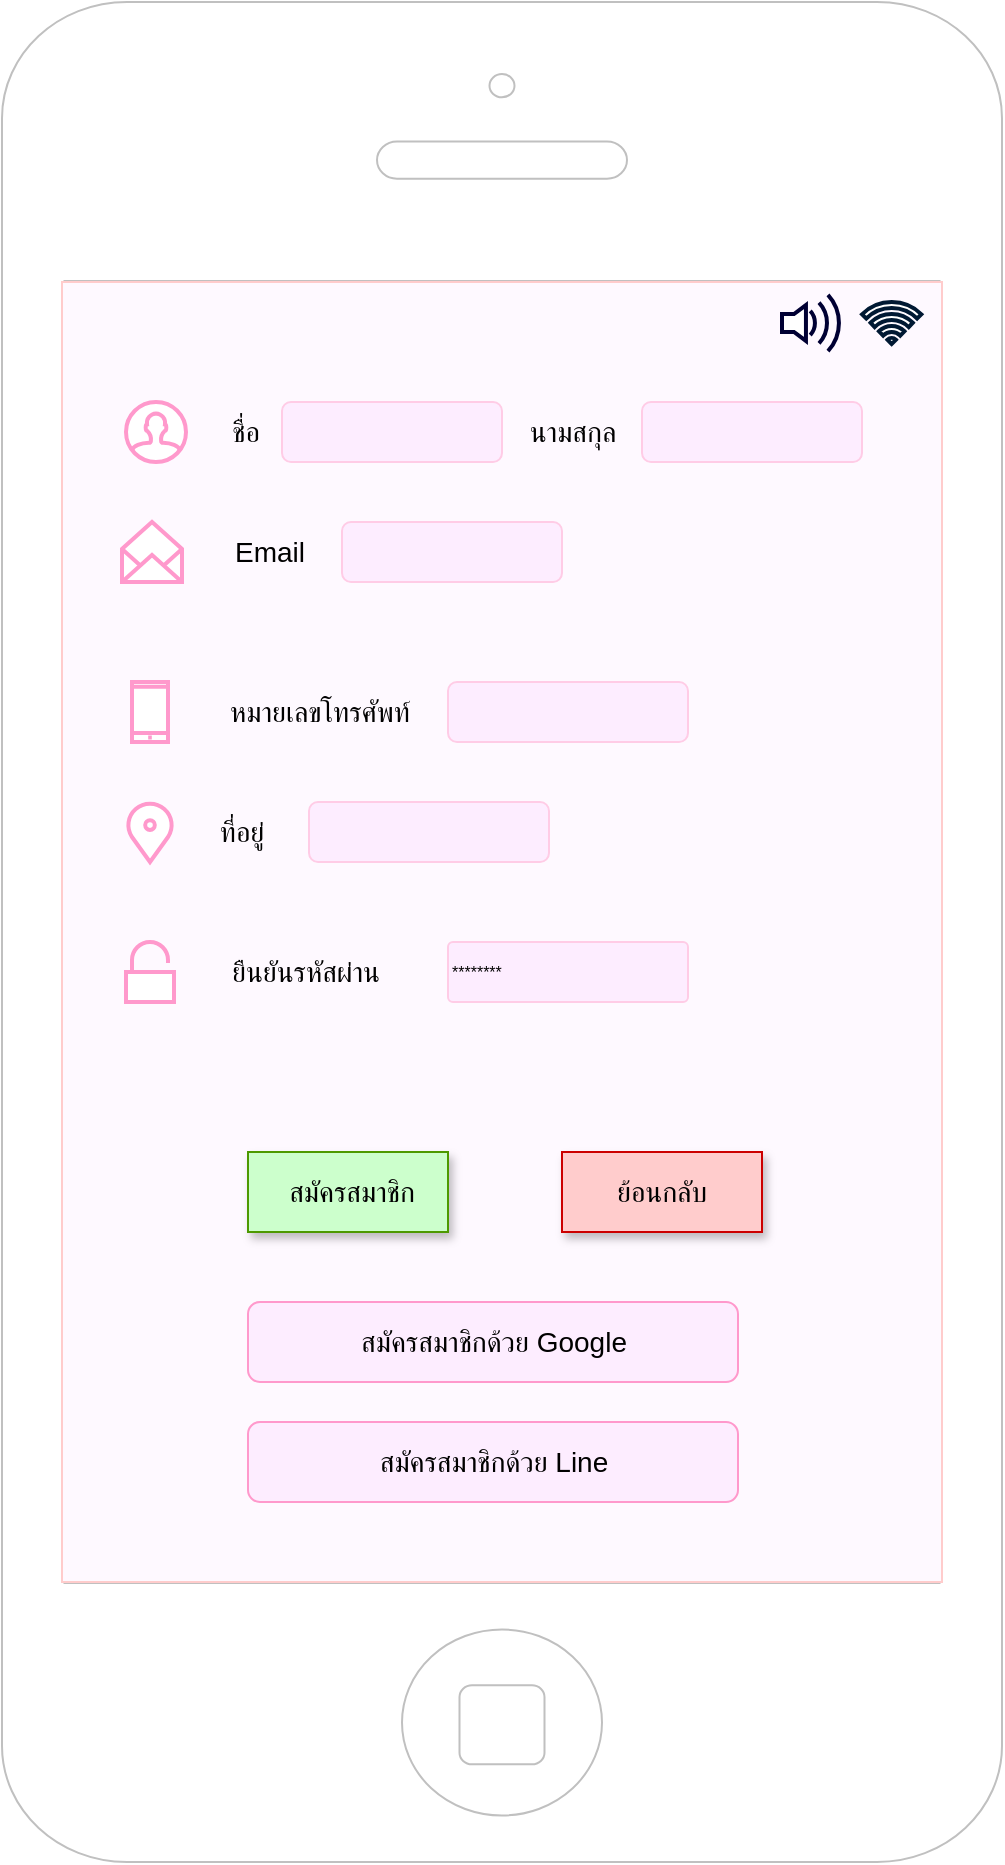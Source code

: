 <mxfile version="26.0.8">
  <diagram name="หน้า-1" id="_S0DF7z_LSY2Ez-C6ZfO">
    <mxGraphModel dx="1674" dy="780" grid="1" gridSize="10" guides="1" tooltips="1" connect="1" arrows="1" fold="1" page="1" pageScale="1" pageWidth="827" pageHeight="1169" math="0" shadow="0">
      <root>
        <mxCell id="0" />
        <mxCell id="1" parent="0" />
        <mxCell id="NQoAlKDZ-MEh707W1dsV-1" value="" style="html=1;verticalLabelPosition=bottom;labelBackgroundColor=#ffffff;verticalAlign=top;shadow=0;dashed=0;strokeWidth=1;shape=mxgraph.ios7.misc.iphone;strokeColor=#c0c0c0;fillColor=light-dark(#FFFFFF,var(--ge-dark-color, #121212));" vertex="1" parent="1">
          <mxGeometry x="140" y="30" width="500" height="930" as="geometry" />
        </mxCell>
        <mxCell id="NQoAlKDZ-MEh707W1dsV-3" value="" style="verticalLabelPosition=bottom;verticalAlign=top;html=1;shadow=0;dashed=0;strokeWidth=1;shape=mxgraph.ios.iBgFlat;strokeColor=#FFCCCC;fillColor=#FEF9FF;" vertex="1" parent="1">
          <mxGeometry x="170" y="170" width="440" height="650" as="geometry" />
        </mxCell>
        <mxCell id="NQoAlKDZ-MEh707W1dsV-30" value="" style="html=1;verticalLabelPosition=bottom;align=center;labelBackgroundColor=#ffffff;verticalAlign=top;strokeWidth=2;strokeColor=#FF99CC;shadow=0;dashed=0;shape=mxgraph.ios7.icons.user;fillColor=light-dark(#FFFFFF,var(--ge-dark-color, #121212));" vertex="1" parent="1">
          <mxGeometry x="202" y="230" width="30" height="30" as="geometry" />
        </mxCell>
        <mxCell id="NQoAlKDZ-MEh707W1dsV-33" value="" style="rounded=1;whiteSpace=wrap;html=1;fillColor=light-dark(#FDEDFF,var(--ge-dark-color, #121212));strokeColor=light-dark(#FFCCE6,#FFFFFF);" vertex="1" parent="1">
          <mxGeometry x="280" y="230" width="110" height="30" as="geometry" />
        </mxCell>
        <mxCell id="NQoAlKDZ-MEh707W1dsV-35" value="&lt;font style=&quot;font-size: 14px;&quot;&gt;ชื่อ&lt;/font&gt;" style="text;html=1;align=center;verticalAlign=middle;whiteSpace=wrap;rounded=0;" vertex="1" parent="1">
          <mxGeometry x="232" y="230" width="60" height="30" as="geometry" />
        </mxCell>
        <mxCell id="NQoAlKDZ-MEh707W1dsV-40" value="&lt;font style=&quot;font-size: 14px;&quot;&gt;นามสกุล&lt;/font&gt;" style="text;html=1;align=center;verticalAlign=middle;resizable=0;points=[];autosize=1;strokeColor=none;fillColor=none;" vertex="1" parent="1">
          <mxGeometry x="390" y="230" width="70" height="30" as="geometry" />
        </mxCell>
        <mxCell id="NQoAlKDZ-MEh707W1dsV-41" value="" style="html=1;verticalLabelPosition=bottom;align=center;labelBackgroundColor=#ffffff;verticalAlign=top;strokeWidth=2;strokeColor=#FF99CC;shadow=0;dashed=0;shape=mxgraph.ios7.icons.envelope_(empty);" vertex="1" parent="1">
          <mxGeometry x="200" y="290" width="30" height="30" as="geometry" />
        </mxCell>
        <mxCell id="NQoAlKDZ-MEh707W1dsV-47" value="&lt;font style=&quot;font-size: 14px;&quot;&gt;Email&lt;/font&gt;" style="text;html=1;align=center;verticalAlign=middle;whiteSpace=wrap;rounded=0;" vertex="1" parent="1">
          <mxGeometry x="244" y="290" width="60" height="30" as="geometry" />
        </mxCell>
        <mxCell id="NQoAlKDZ-MEh707W1dsV-50" value="" style="html=1;verticalLabelPosition=bottom;align=center;labelBackgroundColor=#ffffff;verticalAlign=top;strokeWidth=2;strokeColor=#FF99CC;shadow=0;dashed=0;shape=mxgraph.ios7.icons.smartphone;" vertex="1" parent="1">
          <mxGeometry x="205" y="370" width="18" height="30" as="geometry" />
        </mxCell>
        <mxCell id="NQoAlKDZ-MEh707W1dsV-52" value="" style="rounded=1;whiteSpace=wrap;html=1;fillColor=light-dark(#FDEDFF,var(--ge-dark-color, #121212));strokeColor=light-dark(#FFCCE6,#FFFFFF);" vertex="1" parent="1">
          <mxGeometry x="310" y="290" width="110" height="30" as="geometry" />
        </mxCell>
        <mxCell id="NQoAlKDZ-MEh707W1dsV-53" value="" style="rounded=1;whiteSpace=wrap;html=1;fillColor=light-dark(#FDEDFF,var(--ge-dark-color, #121212));strokeColor=light-dark(#FFCCE6,#FFFFFF);" vertex="1" parent="1">
          <mxGeometry x="460" y="230" width="110" height="30" as="geometry" />
        </mxCell>
        <mxCell id="NQoAlKDZ-MEh707W1dsV-55" value="" style="rounded=1;whiteSpace=wrap;html=1;fillColor=light-dark(#FDEDFF,var(--ge-dark-color, #121212));strokeColor=light-dark(#FFCCE6,#FFFFFF);" vertex="1" parent="1">
          <mxGeometry x="363" y="370" width="120" height="30" as="geometry" />
        </mxCell>
        <mxCell id="NQoAlKDZ-MEh707W1dsV-56" value="&lt;font style=&quot;font-size: 14px;&quot;&gt;หมายเลขโทรศัพท์&lt;/font&gt;" style="text;html=1;align=center;verticalAlign=middle;whiteSpace=wrap;rounded=0;" vertex="1" parent="1">
          <mxGeometry x="244" y="370" width="110" height="30" as="geometry" />
        </mxCell>
        <mxCell id="NQoAlKDZ-MEh707W1dsV-59" value="********" style="strokeWidth=1;html=1;shadow=0;dashed=0;shape=mxgraph.ios.iTextInput;strokeColor=#FFCCE6;align=left;buttonText=;fontSize=8;whiteSpace=wrap;fillColor=light-dark(#FDEDFF,var(--ge-dark-color, #121212));" vertex="1" parent="1">
          <mxGeometry x="363" y="500" width="120" height="30" as="geometry" />
        </mxCell>
        <mxCell id="NQoAlKDZ-MEh707W1dsV-60" value="" style="html=1;verticalLabelPosition=bottom;align=center;labelBackgroundColor=#ffffff;verticalAlign=top;strokeWidth=2;strokeColor=#FF99CC;shadow=0;dashed=0;shape=mxgraph.ios7.icons.unlocked;" vertex="1" parent="1">
          <mxGeometry x="202" y="500" width="24" height="30" as="geometry" />
        </mxCell>
        <mxCell id="NQoAlKDZ-MEh707W1dsV-61" value="&lt;font style=&quot;font-size: 14px;&quot;&gt;ยืนยันรหัสผ่าน&lt;/font&gt;" style="text;html=1;align=center;verticalAlign=middle;whiteSpace=wrap;rounded=0;" vertex="1" parent="1">
          <mxGeometry x="244" y="500" width="96" height="30" as="geometry" />
        </mxCell>
        <mxCell id="NQoAlKDZ-MEh707W1dsV-62" value="" style="html=1;verticalLabelPosition=bottom;align=center;labelBackgroundColor=#ffffff;verticalAlign=top;strokeWidth=2;strokeColor=#FF99CC;shadow=0;dashed=0;shape=mxgraph.ios7.icons.location;" vertex="1" parent="1">
          <mxGeometry x="202" y="430" width="24" height="30" as="geometry" />
        </mxCell>
        <mxCell id="NQoAlKDZ-MEh707W1dsV-63" value="" style="rounded=1;whiteSpace=wrap;html=1;fillColor=light-dark(#FDEDFF,var(--ge-dark-color, #121212));strokeColor=light-dark(#FFCCE6,#FFFFFF);" vertex="1" parent="1">
          <mxGeometry x="293.5" y="430" width="120" height="30" as="geometry" />
        </mxCell>
        <mxCell id="NQoAlKDZ-MEh707W1dsV-64" value="&lt;font style=&quot;font-size: 14px;&quot;&gt;ที่อยู่&lt;/font&gt;" style="text;html=1;align=center;verticalAlign=middle;whiteSpace=wrap;rounded=0;" vertex="1" parent="1">
          <mxGeometry x="230" y="430" width="60" height="30" as="geometry" />
        </mxCell>
        <mxCell id="NQoAlKDZ-MEh707W1dsV-70" value="" style="rounded=0;whiteSpace=wrap;html=1;strokeColor=light-dark(#4D9900,#FFFFFF);fillColor=light-dark(#CCFFCC,var(--ge-dark-color, #121212));shadow=1;" vertex="1" parent="1">
          <mxGeometry x="263" y="605" width="100" height="40" as="geometry" />
        </mxCell>
        <mxCell id="NQoAlKDZ-MEh707W1dsV-71" value="" style="rounded=0;whiteSpace=wrap;html=1;strokeColor=light-dark(#CC0000,#FFFFFF);fillColor=light-dark(#FFCCCC,var(--ge-dark-color, #121212));shadow=1;" vertex="1" parent="1">
          <mxGeometry x="420" y="605" width="100" height="40" as="geometry" />
        </mxCell>
        <mxCell id="NQoAlKDZ-MEh707W1dsV-73" value="&lt;font style=&quot;font-size: 14px;&quot;&gt;สมัครสมาชิก&lt;/font&gt;" style="text;html=1;align=center;verticalAlign=middle;whiteSpace=wrap;rounded=0;" vertex="1" parent="1">
          <mxGeometry x="258" y="610" width="114" height="30" as="geometry" />
        </mxCell>
        <mxCell id="NQoAlKDZ-MEh707W1dsV-74" value="&lt;font style=&quot;font-size: 14px;&quot;&gt;ย้อนกลับ&lt;/font&gt;" style="text;html=1;align=center;verticalAlign=middle;whiteSpace=wrap;rounded=0;" vertex="1" parent="1">
          <mxGeometry x="440" y="610" width="60" height="30" as="geometry" />
        </mxCell>
        <mxCell id="NQoAlKDZ-MEh707W1dsV-77" value="" style="html=1;verticalLabelPosition=bottom;align=center;labelBackgroundColor=#ffffff;verticalAlign=top;strokeWidth=2;strokeColor=#001933;shadow=0;dashed=0;shape=mxgraph.ios7.icons.wifi;pointerEvents=1" vertex="1" parent="1">
          <mxGeometry x="570" y="180" width="29.7" height="21" as="geometry" />
        </mxCell>
        <mxCell id="NQoAlKDZ-MEh707W1dsV-80" value="" style="html=1;verticalLabelPosition=bottom;align=center;labelBackgroundColor=#ffffff;verticalAlign=top;strokeWidth=2;strokeColor=#000033;shadow=0;dashed=0;shape=mxgraph.ios7.icons.volume_2;pointerEvents=1" vertex="1" parent="1">
          <mxGeometry x="530" y="176.4" width="30.3" height="28.2" as="geometry" />
        </mxCell>
        <mxCell id="NQoAlKDZ-MEh707W1dsV-81" value="" style="rounded=1;whiteSpace=wrap;html=1;strokeColor=light-dark(#FF99CC,#FFFFFF);fillColor=light-dark(#FDEDFF,var(--ge-dark-color, #121212));" vertex="1" parent="1">
          <mxGeometry x="263" y="680" width="245" height="40" as="geometry" />
        </mxCell>
        <mxCell id="NQoAlKDZ-MEh707W1dsV-82" value="" style="rounded=1;whiteSpace=wrap;html=1;strokeColor=light-dark(#FF99CC,#FFFFFF);fillColor=light-dark(#FDEDFF,var(--ge-dark-color, #121212));" vertex="1" parent="1">
          <mxGeometry x="263" y="740" width="245" height="40" as="geometry" />
        </mxCell>
        <mxCell id="NQoAlKDZ-MEh707W1dsV-83" value="&lt;font style=&quot;font-size: 14px;&quot;&gt;สมัครสมาชิกด้วย Line&lt;/font&gt;" style="text;html=1;align=center;verticalAlign=middle;whiteSpace=wrap;rounded=0;" vertex="1" parent="1">
          <mxGeometry x="317.5" y="745" width="136" height="30" as="geometry" />
        </mxCell>
        <mxCell id="NQoAlKDZ-MEh707W1dsV-84" value="&lt;font style=&quot;font-size: 14px;&quot;&gt;สมัครสมาชิกด้วย Google&lt;/font&gt;" style="text;html=1;align=center;verticalAlign=middle;whiteSpace=wrap;rounded=0;" vertex="1" parent="1">
          <mxGeometry x="285.5" y="685" width="200" height="30" as="geometry" />
        </mxCell>
      </root>
    </mxGraphModel>
  </diagram>
</mxfile>

